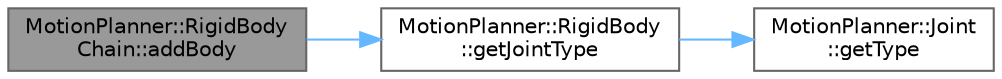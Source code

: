 digraph "MotionPlanner::RigidBodyChain::addBody"
{
 // LATEX_PDF_SIZE
  bgcolor="transparent";
  edge [fontname=Helvetica,fontsize=10,labelfontname=Helvetica,labelfontsize=10];
  node [fontname=Helvetica,fontsize=10,shape=box,height=0.2,width=0.4];
  rankdir="LR";
  Node1 [label="MotionPlanner::RigidBody\lChain::addBody",height=0.2,width=0.4,color="gray40", fillcolor="grey60", style="filled", fontcolor="black",tooltip=" "];
  Node1 -> Node2 [color="steelblue1",style="solid"];
  Node2 [label="MotionPlanner::RigidBody\l::getJointType",height=0.2,width=0.4,color="grey40", fillcolor="white", style="filled",URL="$class_motion_planner_1_1_rigid_body.html#aff99f1e37cf0814f875ace5bd3930a83",tooltip=" "];
  Node2 -> Node3 [color="steelblue1",style="solid"];
  Node3 [label="MotionPlanner::Joint\l::getType",height=0.2,width=0.4,color="grey40", fillcolor="white", style="filled",URL="$class_motion_planner_1_1_joint.html#a670c87b83417f2449f9418e0a888a3b3",tooltip=" "];
}
